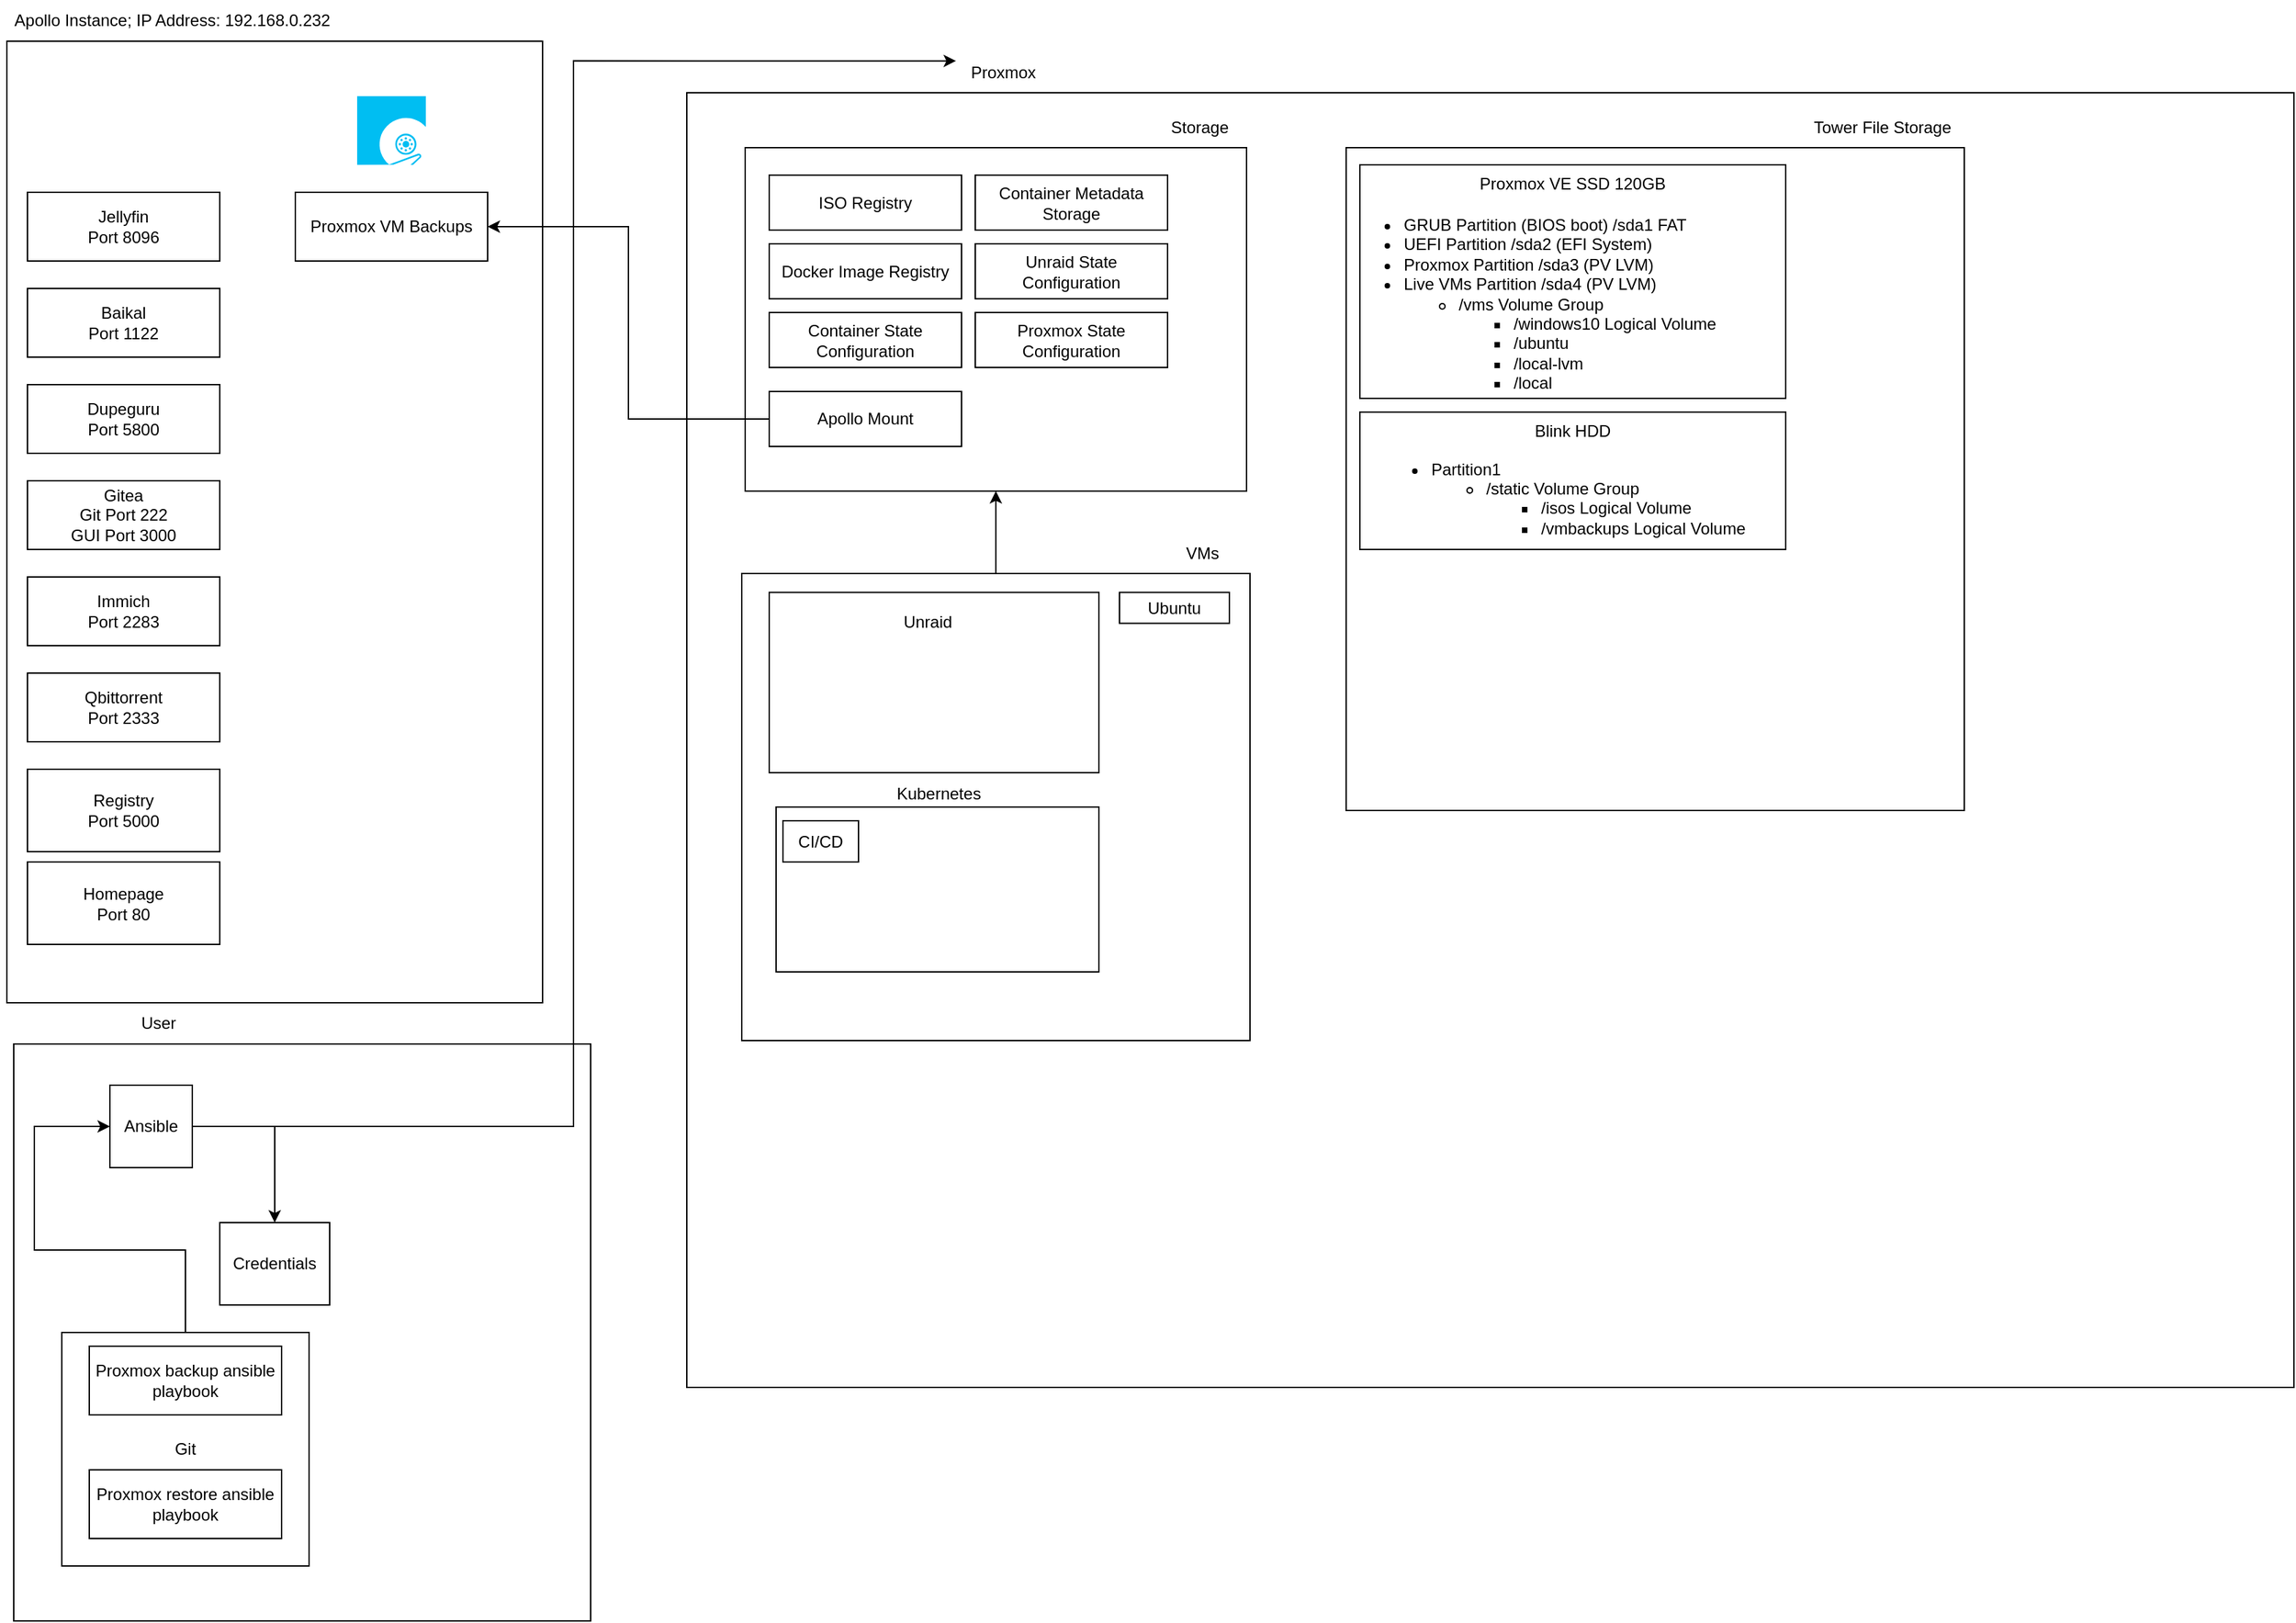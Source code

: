 <mxfile version="26.0.9">
  <diagram name="Page-1" id="ErHKHPUGG5GqiKRkONMT">
    <mxGraphModel dx="1194" dy="739" grid="1" gridSize="10" guides="1" tooltips="1" connect="1" arrows="1" fold="1" page="1" pageScale="1" pageWidth="850" pageHeight="1100" math="0" shadow="0">
      <root>
        <mxCell id="0" />
        <mxCell id="1" parent="0" />
        <mxCell id="3BOxkhqRVHqWk04eB204-55" value="" style="whiteSpace=wrap;html=1;aspect=fixed;" parent="1" vertex="1">
          <mxGeometry x="60" y="790" width="420" height="420" as="geometry" />
        </mxCell>
        <mxCell id="3BOxkhqRVHqWk04eB204-28" value="" style="rounded=0;whiteSpace=wrap;html=1;" parent="1" vertex="1">
          <mxGeometry x="550" y="97.5" width="1170" height="942.5" as="geometry" />
        </mxCell>
        <mxCell id="3BOxkhqRVHqWk04eB204-1" value="" style="rounded=0;whiteSpace=wrap;html=1;" parent="1" vertex="1">
          <mxGeometry x="55" y="60" width="390" height="700" as="geometry" />
        </mxCell>
        <mxCell id="3BOxkhqRVHqWk04eB204-2" value="Apollo Instance; IP Address: 192.168.0.232" style="text;html=1;align=center;verticalAlign=middle;resizable=0;points=[];autosize=1;strokeColor=none;fillColor=none;" parent="1" vertex="1">
          <mxGeometry x="50" y="30" width="250" height="30" as="geometry" />
        </mxCell>
        <mxCell id="3BOxkhqRVHqWk04eB204-3" value="" style="shape=image;html=1;verticalAlign=top;verticalLabelPosition=bottom;labelBackgroundColor=#ffffff;imageAspect=0;aspect=fixed;image=https://cdn1.iconfinder.com/data/icons/unicons-line-vol-3/24/docker-128.png" parent="1" vertex="1">
          <mxGeometry x="95" y="80" width="90" height="90" as="geometry" />
        </mxCell>
        <mxCell id="3BOxkhqRVHqWk04eB204-4" value="&lt;div&gt;Jellyfin&lt;br&gt; Port 8096&lt;/div&gt;" style="rounded=0;whiteSpace=wrap;html=1;" parent="1" vertex="1">
          <mxGeometry x="70" y="170" width="140" height="50" as="geometry" />
        </mxCell>
        <mxCell id="3BOxkhqRVHqWk04eB204-5" value="&lt;div&gt;Baikal&lt;br&gt; Port 1122&lt;/div&gt;" style="rounded=0;whiteSpace=wrap;html=1;" parent="1" vertex="1">
          <mxGeometry x="70" y="240" width="140" height="50" as="geometry" />
        </mxCell>
        <mxCell id="3BOxkhqRVHqWk04eB204-6" value="&lt;div&gt;Dupeguru&lt;br&gt; Port 5800&lt;/div&gt;" style="rounded=0;whiteSpace=wrap;html=1;" parent="1" vertex="1">
          <mxGeometry x="70" y="310" width="140" height="50" as="geometry" />
        </mxCell>
        <mxCell id="3BOxkhqRVHqWk04eB204-7" value="&lt;div&gt;Gitea&lt;br&gt; Git Port 222&lt;br&gt;GUI Port 3000&lt;br&gt;&lt;/div&gt;" style="rounded=0;whiteSpace=wrap;html=1;" parent="1" vertex="1">
          <mxGeometry x="70" y="380" width="140" height="50" as="geometry" />
        </mxCell>
        <mxCell id="3BOxkhqRVHqWk04eB204-8" value="&lt;div&gt;Immich&lt;br&gt; Port 2283&lt;br&gt;&lt;/div&gt;" style="rounded=0;whiteSpace=wrap;html=1;" parent="1" vertex="1">
          <mxGeometry x="70" y="450" width="140" height="50" as="geometry" />
        </mxCell>
        <mxCell id="3BOxkhqRVHqWk04eB204-10" value="&lt;div&gt;Qbittorrent&lt;br&gt; Port 2333&lt;br&gt;&lt;/div&gt;" style="rounded=0;whiteSpace=wrap;html=1;" parent="1" vertex="1">
          <mxGeometry x="70" y="520" width="140" height="50" as="geometry" />
        </mxCell>
        <mxCell id="3BOxkhqRVHqWk04eB204-13" value="&lt;div&gt;Registry&lt;br&gt; Port 5000&lt;/div&gt;" style="rounded=0;whiteSpace=wrap;html=1;" parent="1" vertex="1">
          <mxGeometry x="70" y="590" width="140" height="60" as="geometry" />
        </mxCell>
        <mxCell id="3BOxkhqRVHqWk04eB204-24" style="edgeStyle=orthogonalEdgeStyle;rounded=0;orthogonalLoop=1;jettySize=auto;html=1;entryX=0;entryY=0.5;entryDx=0;entryDy=0;" parent="1" source="3BOxkhqRVHqWk04eB204-17" target="3BOxkhqRVHqWk04eB204-23" edge="1">
          <mxGeometry relative="1" as="geometry" />
        </mxCell>
        <mxCell id="3BOxkhqRVHqWk04eB204-17" value="&lt;div&gt;Git&lt;br&gt;&lt;/div&gt;" style="rounded=0;whiteSpace=wrap;html=1;" parent="1" vertex="1">
          <mxGeometry x="95" y="1000" width="180" height="170" as="geometry" />
        </mxCell>
        <mxCell id="3BOxkhqRVHqWk04eB204-58" style="edgeStyle=orthogonalEdgeStyle;rounded=0;orthogonalLoop=1;jettySize=auto;html=1;" parent="1" source="3BOxkhqRVHqWk04eB204-23" target="3BOxkhqRVHqWk04eB204-57" edge="1">
          <mxGeometry relative="1" as="geometry" />
        </mxCell>
        <mxCell id="3BOxkhqRVHqWk04eB204-23" value="Ansible" style="rounded=0;whiteSpace=wrap;html=1;" parent="1" vertex="1">
          <mxGeometry x="130" y="820" width="60" height="60" as="geometry" />
        </mxCell>
        <mxCell id="3BOxkhqRVHqWk04eB204-29" value="Proxmox" style="text;html=1;align=center;verticalAlign=middle;resizable=0;points=[];autosize=1;strokeColor=none;fillColor=none;" parent="1" vertex="1">
          <mxGeometry x="745" y="67.5" width="70" height="30" as="geometry" />
        </mxCell>
        <mxCell id="3BOxkhqRVHqWk04eB204-71" style="edgeStyle=orthogonalEdgeStyle;rounded=0;orthogonalLoop=1;jettySize=auto;html=1;" parent="1" source="3BOxkhqRVHqWk04eB204-35" target="3BOxkhqRVHqWk04eB204-47" edge="1">
          <mxGeometry relative="1" as="geometry" />
        </mxCell>
        <mxCell id="3BOxkhqRVHqWk04eB204-35" value="" style="rounded=0;whiteSpace=wrap;html=1;" parent="1" vertex="1">
          <mxGeometry x="590" y="447.5" width="370" height="340" as="geometry" />
        </mxCell>
        <mxCell id="3BOxkhqRVHqWk04eB204-37" value="VMs" style="text;html=1;align=center;verticalAlign=middle;resizable=0;points=[];autosize=1;strokeColor=none;fillColor=none;" parent="1" vertex="1">
          <mxGeometry x="900" y="417.5" width="50" height="30" as="geometry" />
        </mxCell>
        <mxCell id="3BOxkhqRVHqWk04eB204-38" value="Ubuntu" style="rounded=0;whiteSpace=wrap;html=1;" parent="1" vertex="1">
          <mxGeometry x="865" y="461.25" width="80" height="22.5" as="geometry" />
        </mxCell>
        <mxCell id="3BOxkhqRVHqWk04eB204-39" value="" style="rounded=0;whiteSpace=wrap;html=1;" parent="1" vertex="1">
          <mxGeometry x="610" y="461.25" width="240" height="131.25" as="geometry" />
        </mxCell>
        <mxCell id="3BOxkhqRVHqWk04eB204-41" value="Unraid" style="text;html=1;align=center;verticalAlign=middle;resizable=0;points=[];autosize=1;strokeColor=none;fillColor=none;" parent="1" vertex="1">
          <mxGeometry x="695" y="467.5" width="60" height="30" as="geometry" />
        </mxCell>
        <mxCell id="3BOxkhqRVHqWk04eB204-45" value="" style="rounded=0;whiteSpace=wrap;html=1;" parent="1" vertex="1">
          <mxGeometry x="615" y="617.5" width="235" height="120" as="geometry" />
        </mxCell>
        <mxCell id="3BOxkhqRVHqWk04eB204-22" value="Kubernetes" style="text;html=1;align=center;verticalAlign=middle;resizable=0;points=[];autosize=1;strokeColor=none;fillColor=none;" parent="1" vertex="1">
          <mxGeometry x="692.5" y="592.5" width="80" height="30" as="geometry" />
        </mxCell>
        <mxCell id="3BOxkhqRVHqWk04eB204-19" value="CI/CD" style="rounded=0;whiteSpace=wrap;html=1;" parent="1" vertex="1">
          <mxGeometry x="620" y="627.5" width="55" height="30" as="geometry" />
        </mxCell>
        <mxCell id="3BOxkhqRVHqWk04eB204-47" value="" style="rounded=0;whiteSpace=wrap;html=1;" parent="1" vertex="1">
          <mxGeometry x="592.5" y="137.5" width="365" height="250" as="geometry" />
        </mxCell>
        <mxCell id="3BOxkhqRVHqWk04eB204-48" value="Storage" style="text;html=1;align=center;verticalAlign=middle;resizable=0;points=[];autosize=1;strokeColor=none;fillColor=none;" parent="1" vertex="1">
          <mxGeometry x="887.5" y="107.5" width="70" height="30" as="geometry" />
        </mxCell>
        <mxCell id="3BOxkhqRVHqWk04eB204-20" value="ISO Registry" style="rounded=0;whiteSpace=wrap;html=1;" parent="1" vertex="1">
          <mxGeometry x="610" y="157.5" width="140" height="40" as="geometry" />
        </mxCell>
        <mxCell id="3BOxkhqRVHqWk04eB204-56" value="User" style="text;html=1;align=center;verticalAlign=middle;resizable=0;points=[];autosize=1;strokeColor=none;fillColor=none;" parent="1" vertex="1">
          <mxGeometry x="140" y="760" width="50" height="30" as="geometry" />
        </mxCell>
        <mxCell id="3BOxkhqRVHqWk04eB204-57" value="Credentials" style="rounded=0;whiteSpace=wrap;html=1;" parent="1" vertex="1">
          <mxGeometry x="210" y="920" width="80" height="60" as="geometry" />
        </mxCell>
        <mxCell id="3BOxkhqRVHqWk04eB204-44" value="Docker Image Registry" style="rounded=0;whiteSpace=wrap;html=1;" parent="1" vertex="1">
          <mxGeometry x="610" y="207.5" width="140" height="40" as="geometry" />
        </mxCell>
        <mxCell id="3BOxkhqRVHqWk04eB204-59" value="Container Metadata Storage" style="rounded=0;whiteSpace=wrap;html=1;" parent="1" vertex="1">
          <mxGeometry x="760" y="157.5" width="140" height="40" as="geometry" />
        </mxCell>
        <mxCell id="3BOxkhqRVHqWk04eB204-60" value="Unraid State Configuration" style="rounded=0;whiteSpace=wrap;html=1;" parent="1" vertex="1">
          <mxGeometry x="760" y="207.5" width="140" height="40" as="geometry" />
        </mxCell>
        <mxCell id="3BOxkhqRVHqWk04eB204-61" value="Container State Configuration" style="rounded=0;whiteSpace=wrap;html=1;" parent="1" vertex="1">
          <mxGeometry x="610" y="257.5" width="140" height="40" as="geometry" />
        </mxCell>
        <mxCell id="3BOxkhqRVHqWk04eB204-62" value="Proxmox State Configuration" style="rounded=0;whiteSpace=wrap;html=1;" parent="1" vertex="1">
          <mxGeometry x="760" y="257.5" width="140" height="40" as="geometry" />
        </mxCell>
        <mxCell id="3BOxkhqRVHqWk04eB204-63" value="" style="rounded=0;whiteSpace=wrap;html=1;" parent="1" vertex="1">
          <mxGeometry x="1030" y="137.5" width="450" height="482.5" as="geometry" />
        </mxCell>
        <mxCell id="3BOxkhqRVHqWk04eB204-66" value="Tower File Storage" style="text;html=1;align=center;verticalAlign=middle;resizable=0;points=[];autosize=1;strokeColor=none;fillColor=none;" parent="1" vertex="1">
          <mxGeometry x="1360" y="107.5" width="120" height="30" as="geometry" />
        </mxCell>
        <mxCell id="3BOxkhqRVHqWk04eB204-67" value="Proxmox VE SSD 120GB" style="rounded=0;whiteSpace=wrap;html=1;verticalAlign=top;" parent="1" vertex="1">
          <mxGeometry x="1040" y="150" width="310" height="170" as="geometry" />
        </mxCell>
        <mxCell id="3BOxkhqRVHqWk04eB204-73" style="edgeStyle=orthogonalEdgeStyle;rounded=0;orthogonalLoop=1;jettySize=auto;html=1;entryX=0.014;entryY=0.228;entryDx=0;entryDy=0;entryPerimeter=0;" parent="1" source="3BOxkhqRVHqWk04eB204-23" target="3BOxkhqRVHqWk04eB204-29" edge="1">
          <mxGeometry relative="1" as="geometry" />
        </mxCell>
        <mxCell id="3BOxkhqRVHqWk04eB204-74" value="" style="verticalLabelPosition=bottom;html=1;verticalAlign=top;align=center;strokeColor=none;fillColor=#00BEF2;shape=mxgraph.azure.operating_system_image;" parent="1" vertex="1">
          <mxGeometry x="310" y="100" width="50" height="50" as="geometry" />
        </mxCell>
        <mxCell id="3BOxkhqRVHqWk04eB204-75" value="Proxmox VM Backups" style="rounded=0;whiteSpace=wrap;html=1;" parent="1" vertex="1">
          <mxGeometry x="265" y="170" width="140" height="50" as="geometry" />
        </mxCell>
        <mxCell id="3BOxkhqRVHqWk04eB204-77" value="Proxmox restore ansible playbook" style="rounded=0;whiteSpace=wrap;html=1;" parent="1" vertex="1">
          <mxGeometry x="115" y="1100" width="140" height="50" as="geometry" />
        </mxCell>
        <mxCell id="3BOxkhqRVHqWk04eB204-78" value="Proxmox backup ansible playbook" style="rounded=0;whiteSpace=wrap;html=1;" parent="1" vertex="1">
          <mxGeometry x="115" y="1010" width="140" height="50" as="geometry" />
        </mxCell>
        <mxCell id="SQX8-_MkT6xojRqiwn1Y-3" style="edgeStyle=orthogonalEdgeStyle;rounded=0;orthogonalLoop=1;jettySize=auto;html=1;entryX=1;entryY=0.5;entryDx=0;entryDy=0;" parent="1" source="3BOxkhqRVHqWk04eB204-79" target="3BOxkhqRVHqWk04eB204-75" edge="1">
          <mxGeometry relative="1" as="geometry" />
        </mxCell>
        <mxCell id="3BOxkhqRVHqWk04eB204-79" value="Apollo Mount" style="rounded=0;whiteSpace=wrap;html=1;" parent="1" vertex="1">
          <mxGeometry x="610" y="315" width="140" height="40" as="geometry" />
        </mxCell>
        <mxCell id="gJCs7ATBmi5di6ybNAP7-1" value="&lt;ul&gt;&lt;li&gt;GRUB Partition (BIOS boot) /sda1 FAT&lt;/li&gt;&lt;li&gt;UEFI Partition /sda2 (EFI System)&amp;nbsp;&lt;/li&gt;&lt;li&gt;Proxmox Partition /sda3 (PV LVM)&lt;/li&gt;&lt;li&gt;Live VMs Partition /sda4 (PV LVM)&lt;/li&gt;&lt;ul&gt;&lt;li&gt;/vms Volume Group&lt;/li&gt;&lt;ul&gt;&lt;li&gt;/windows10 Logical Volume&lt;/li&gt;&lt;li&gt;/ubuntu&lt;/li&gt;&lt;li&gt;/local-lvm&lt;/li&gt;&lt;li&gt;/local&lt;/li&gt;&lt;/ul&gt;&lt;/ul&gt;&lt;/ul&gt;" style="text;strokeColor=none;fillColor=none;html=1;whiteSpace=wrap;verticalAlign=top;overflow=hidden;" parent="1" vertex="1">
          <mxGeometry x="1030" y="167.5" width="280" height="142.5" as="geometry" />
        </mxCell>
        <mxCell id="gJCs7ATBmi5di6ybNAP7-5" value="" style="group" parent="1" vertex="1" connectable="0">
          <mxGeometry x="1040" y="330" width="310" height="100" as="geometry" />
        </mxCell>
        <mxCell id="3BOxkhqRVHqWk04eB204-70" value="Blink HDD" style="rounded=0;whiteSpace=wrap;html=1;verticalAlign=top;movable=1;resizable=1;rotatable=1;deletable=1;editable=1;locked=0;connectable=1;" parent="gJCs7ATBmi5di6ybNAP7-5" vertex="1">
          <mxGeometry width="310" height="100" as="geometry" />
        </mxCell>
        <mxCell id="gJCs7ATBmi5di6ybNAP7-3" value="&lt;ul&gt;&lt;li&gt;Partition1&lt;/li&gt;&lt;ul&gt;&lt;li&gt;/static Volume Group&lt;/li&gt;&lt;ul&gt;&lt;li&gt;/isos Logical Volume&lt;/li&gt;&lt;li&gt;/vmbackups Logical Volume&lt;/li&gt;&lt;/ul&gt;&lt;/ul&gt;&lt;/ul&gt;" style="text;strokeColor=none;fillColor=none;html=1;whiteSpace=wrap;verticalAlign=middle;overflow=hidden;movable=1;resizable=1;rotatable=1;deletable=1;editable=1;locked=0;connectable=1;" parent="gJCs7ATBmi5di6ybNAP7-5" vertex="1">
          <mxGeometry x="10" y="20" width="280" height="80" as="geometry" />
        </mxCell>
        <mxCell id="op6zHpwKbBYvyu1dc6DJ-1" value="&lt;div&gt;Homepage&lt;/div&gt;&lt;div&gt;Port 80&lt;/div&gt;" style="rounded=0;whiteSpace=wrap;html=1;" vertex="1" parent="1">
          <mxGeometry x="70" y="657.5" width="140" height="60" as="geometry" />
        </mxCell>
      </root>
    </mxGraphModel>
  </diagram>
</mxfile>
